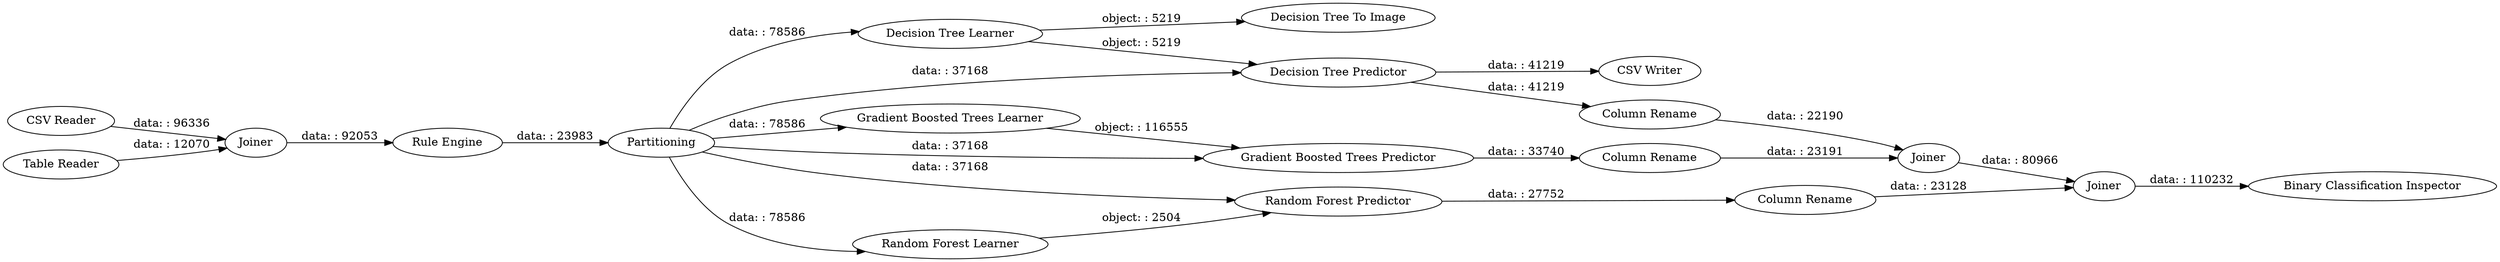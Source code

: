 digraph {
	"-2313742144164991591_20" [label=Partitioning]
	"-2313742144164991591_5" [label=Joiner]
	"-2313742144164991591_23" [label="Column Rename"]
	"-2313742144164991591_9" [label="Rule Engine"]
	"-2313742144164991591_22" [label=Joiner]
	"-2313742144164991591_21" [label="Binary Classification Inspector"]
	"-2313742144164991591_34" [label="Decision Tree To Image"]
	"-2313742144164991591_35" [label="CSV Writer"]
	"-2313742144164991591_33" [label=Joiner]
	"-2313742144164991591_10" [label="Decision Tree Learner"]
	"-2313742144164991591_11" [label="Decision Tree Predictor"]
	"-2313742144164991591_2" [label="CSV Reader"]
	"-2313742144164991591_30" [label="Random Forest Learner"]
	"-2313742144164991591_1" [label="Table Reader"]
	"-2313742144164991591_31" [label="Random Forest Predictor"]
	"-2313742144164991591_32" [label="Column Rename"]
	"-2313742144164991591_25" [label="Column Rename"]
	"-2313742144164991591_28" [label="Gradient Boosted Trees Predictor"]
	"-2313742144164991591_27" [label="Gradient Boosted Trees Learner"]
	"-2313742144164991591_25" -> "-2313742144164991591_22" [label="data: : 22190"]
	"-2313742144164991591_10" -> "-2313742144164991591_34" [label="object: : 5219"]
	"-2313742144164991591_20" -> "-2313742144164991591_31" [label="data: : 37168"]
	"-2313742144164991591_27" -> "-2313742144164991591_28" [label="object: : 116555"]
	"-2313742144164991591_9" -> "-2313742144164991591_20" [label="data: : 23983"]
	"-2313742144164991591_1" -> "-2313742144164991591_5" [label="data: : 12070"]
	"-2313742144164991591_11" -> "-2313742144164991591_35" [label="data: : 41219"]
	"-2313742144164991591_30" -> "-2313742144164991591_31" [label="object: : 2504"]
	"-2313742144164991591_11" -> "-2313742144164991591_25" [label="data: : 41219"]
	"-2313742144164991591_20" -> "-2313742144164991591_11" [label="data: : 37168"]
	"-2313742144164991591_10" -> "-2313742144164991591_11" [label="object: : 5219"]
	"-2313742144164991591_33" -> "-2313742144164991591_21" [label="data: : 110232"]
	"-2313742144164991591_31" -> "-2313742144164991591_32" [label="data: : 27752"]
	"-2313742144164991591_20" -> "-2313742144164991591_28" [label="data: : 37168"]
	"-2313742144164991591_20" -> "-2313742144164991591_27" [label="data: : 78586"]
	"-2313742144164991591_5" -> "-2313742144164991591_9" [label="data: : 92053"]
	"-2313742144164991591_23" -> "-2313742144164991591_22" [label="data: : 23191"]
	"-2313742144164991591_20" -> "-2313742144164991591_30" [label="data: : 78586"]
	"-2313742144164991591_2" -> "-2313742144164991591_5" [label="data: : 96336"]
	"-2313742144164991591_22" -> "-2313742144164991591_33" [label="data: : 80966"]
	"-2313742144164991591_28" -> "-2313742144164991591_23" [label="data: : 33740"]
	"-2313742144164991591_32" -> "-2313742144164991591_33" [label="data: : 23128"]
	"-2313742144164991591_20" -> "-2313742144164991591_10" [label="data: : 78586"]
	rankdir=LR
}
